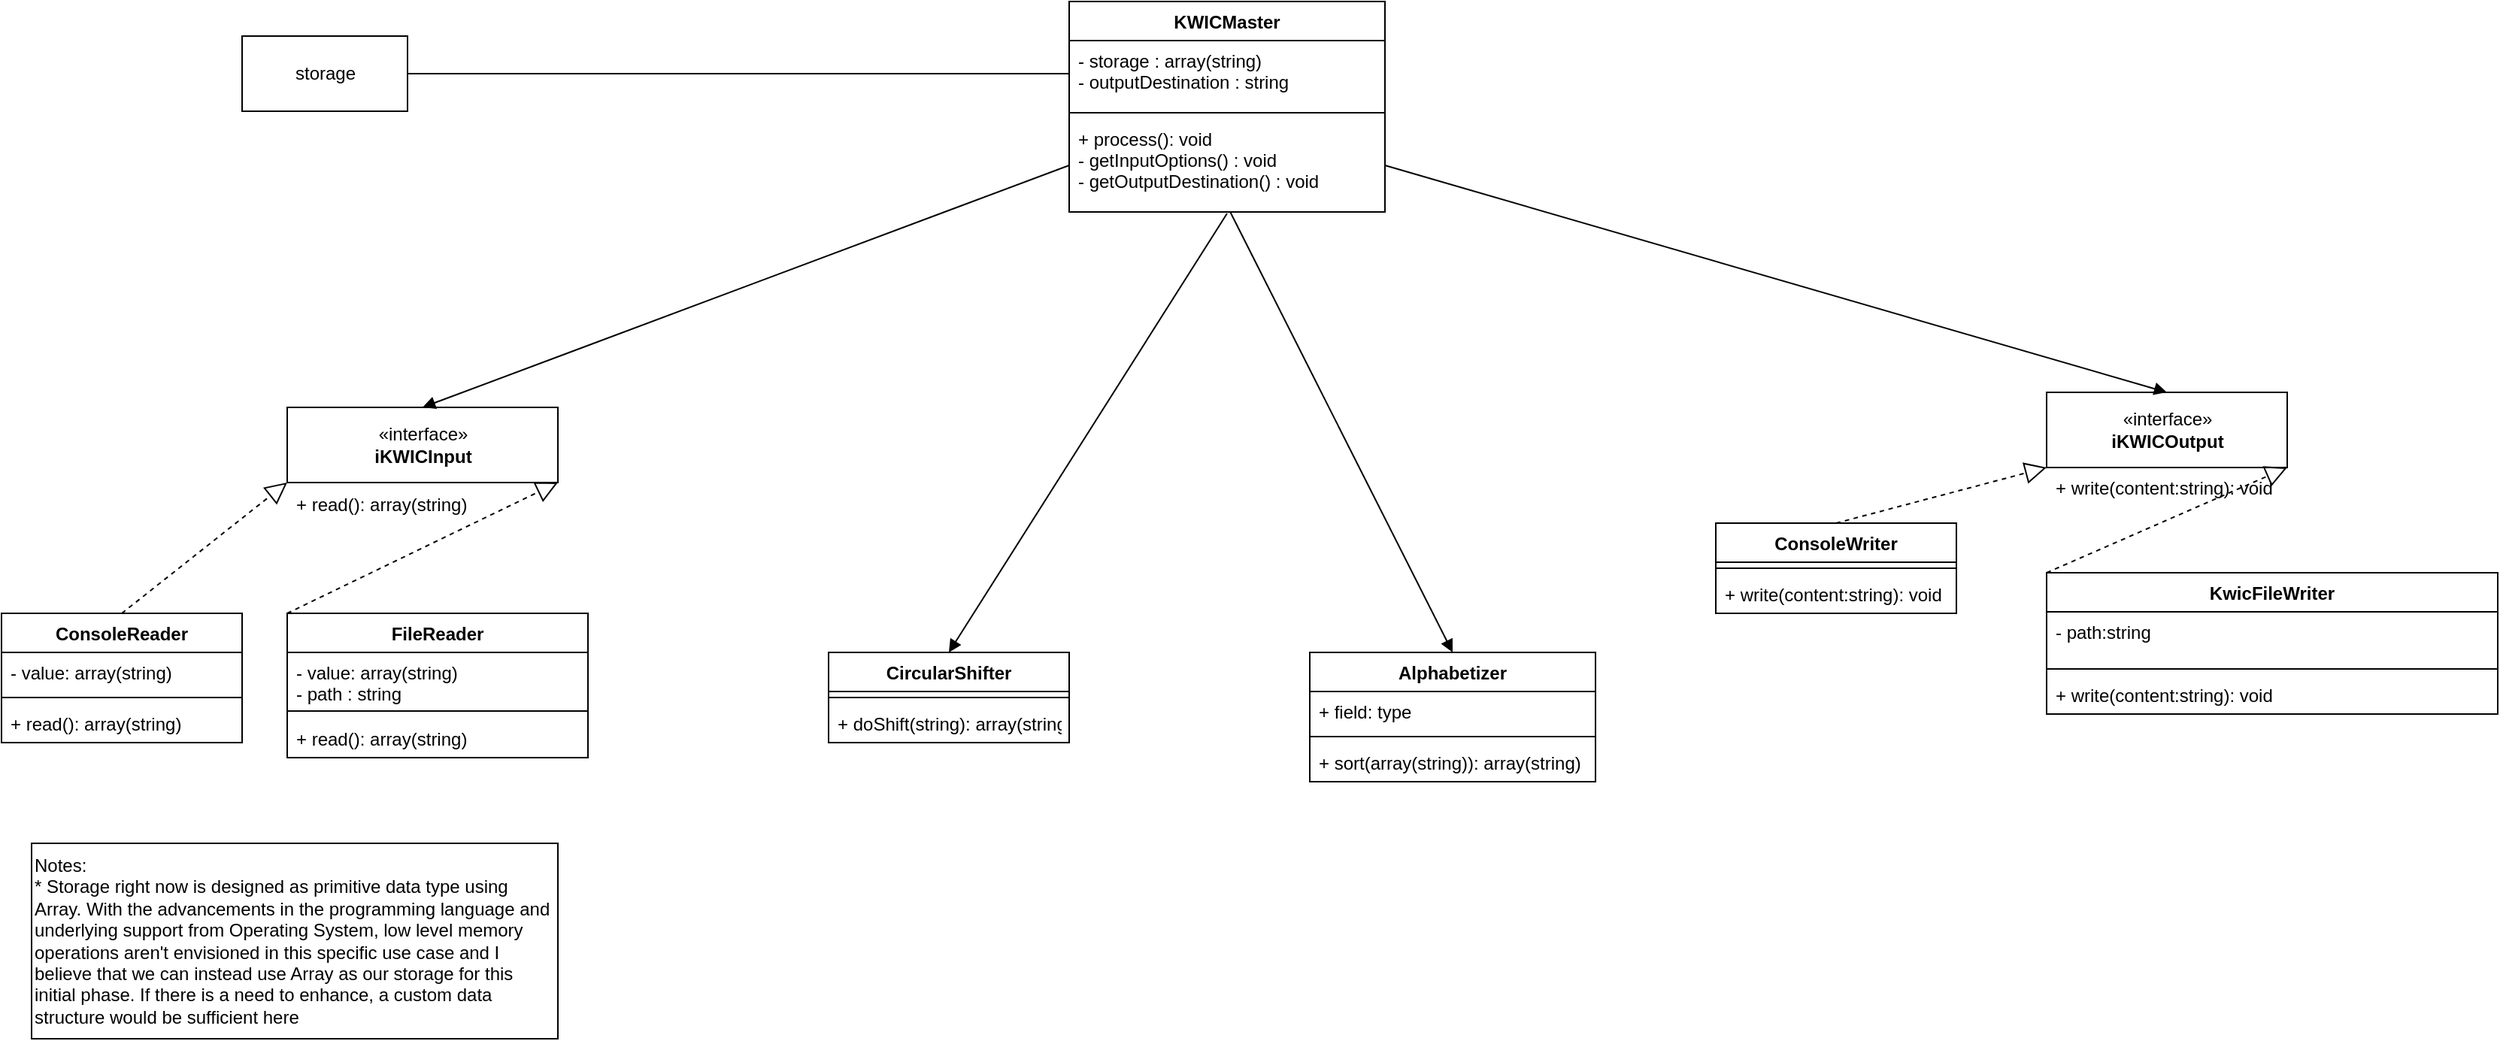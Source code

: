 <mxfile version="14.2.7" type="github">
  <diagram name="Page-1" id="929967ad-93f9-6ef4-fab6-5d389245f69c">
    <mxGraphModel dx="1409" dy="729" grid="1" gridSize="10" guides="1" tooltips="1" connect="1" arrows="1" fold="1" page="1" pageScale="1.5" pageWidth="1169" pageHeight="826" background="none" math="0" shadow="0">
      <root>
        <mxCell id="0" style=";html=1;" />
        <mxCell id="1" style=";html=1;" parent="0" />
        <mxCell id="phy_oIgyeEhYIAaXvfVB-1" value="KWICMaster" style="swimlane;fontStyle=1;align=center;verticalAlign=top;childLayout=stackLayout;horizontal=1;startSize=26;horizontalStack=0;resizeParent=1;resizeParentMax=0;resizeLast=0;collapsible=1;marginBottom=0;" parent="1" vertex="1">
          <mxGeometry x="770" y="170" width="210" height="140" as="geometry" />
        </mxCell>
        <mxCell id="phy_oIgyeEhYIAaXvfVB-2" value="- storage : array(string)&#xa;- outputDestination : string&#xa;" style="text;strokeColor=none;fillColor=none;align=left;verticalAlign=top;spacingLeft=4;spacingRight=4;overflow=hidden;rotatable=0;points=[[0,0.5],[1,0.5]];portConstraint=eastwest;" parent="phy_oIgyeEhYIAaXvfVB-1" vertex="1">
          <mxGeometry y="26" width="210" height="44" as="geometry" />
        </mxCell>
        <mxCell id="phy_oIgyeEhYIAaXvfVB-3" value="" style="line;strokeWidth=1;fillColor=none;align=left;verticalAlign=middle;spacingTop=-1;spacingLeft=3;spacingRight=3;rotatable=0;labelPosition=right;points=[];portConstraint=eastwest;" parent="phy_oIgyeEhYIAaXvfVB-1" vertex="1">
          <mxGeometry y="70" width="210" height="8" as="geometry" />
        </mxCell>
        <mxCell id="phy_oIgyeEhYIAaXvfVB-4" value="+ process(): void&#xa;- getInputOptions() : void&#xa;- getOutputDestination() : void" style="text;strokeColor=none;fillColor=none;align=left;verticalAlign=top;spacingLeft=4;spacingRight=4;overflow=hidden;rotatable=0;points=[[0,0.5],[1,0.5]];portConstraint=eastwest;" parent="phy_oIgyeEhYIAaXvfVB-1" vertex="1">
          <mxGeometry y="78" width="210" height="62" as="geometry" />
        </mxCell>
        <mxCell id="phy_oIgyeEhYIAaXvfVB-5" value="ConsoleReader" style="swimlane;fontStyle=1;align=center;verticalAlign=top;childLayout=stackLayout;horizontal=1;startSize=26;horizontalStack=0;resizeParent=1;resizeParentMax=0;resizeLast=0;collapsible=1;marginBottom=0;" parent="1" vertex="1">
          <mxGeometry x="60" y="577" width="160" height="86" as="geometry" />
        </mxCell>
        <mxCell id="phy_oIgyeEhYIAaXvfVB-6" value="- value: array(string)" style="text;strokeColor=none;fillColor=none;align=left;verticalAlign=top;spacingLeft=4;spacingRight=4;overflow=hidden;rotatable=0;points=[[0,0.5],[1,0.5]];portConstraint=eastwest;" parent="phy_oIgyeEhYIAaXvfVB-5" vertex="1">
          <mxGeometry y="26" width="160" height="26" as="geometry" />
        </mxCell>
        <mxCell id="phy_oIgyeEhYIAaXvfVB-7" value="" style="line;strokeWidth=1;fillColor=none;align=left;verticalAlign=middle;spacingTop=-1;spacingLeft=3;spacingRight=3;rotatable=0;labelPosition=right;points=[];portConstraint=eastwest;" parent="phy_oIgyeEhYIAaXvfVB-5" vertex="1">
          <mxGeometry y="52" width="160" height="8" as="geometry" />
        </mxCell>
        <mxCell id="phy_oIgyeEhYIAaXvfVB-8" value="+ read(): array(string)" style="text;strokeColor=none;fillColor=none;align=left;verticalAlign=top;spacingLeft=4;spacingRight=4;overflow=hidden;rotatable=0;points=[[0,0.5],[1,0.5]];portConstraint=eastwest;" parent="phy_oIgyeEhYIAaXvfVB-5" vertex="1">
          <mxGeometry y="60" width="160" height="26" as="geometry" />
        </mxCell>
        <mxCell id="phy_oIgyeEhYIAaXvfVB-9" value="«interface»&lt;br&gt;&lt;b&gt;iKWICInput&lt;/b&gt;" style="html=1;" parent="1" vertex="1">
          <mxGeometry x="250" y="440" width="180" height="50" as="geometry" />
        </mxCell>
        <mxCell id="phy_oIgyeEhYIAaXvfVB-10" value="«interface»&lt;br&gt;&lt;b&gt;iKWICOutput&lt;/b&gt;" style="html=1;" parent="1" vertex="1">
          <mxGeometry x="1420" y="430" width="160" height="50" as="geometry" />
        </mxCell>
        <mxCell id="phy_oIgyeEhYIAaXvfVB-11" value="FileReader" style="swimlane;fontStyle=1;align=center;verticalAlign=top;childLayout=stackLayout;horizontal=1;startSize=26;horizontalStack=0;resizeParent=1;resizeParentMax=0;resizeLast=0;collapsible=1;marginBottom=0;" parent="1" vertex="1">
          <mxGeometry x="250" y="577" width="200" height="96" as="geometry" />
        </mxCell>
        <mxCell id="phy_oIgyeEhYIAaXvfVB-12" value="- value: array(string)&#xa;- path : string" style="text;strokeColor=none;fillColor=none;align=left;verticalAlign=top;spacingLeft=4;spacingRight=4;overflow=hidden;rotatable=0;points=[[0,0.5],[1,0.5]];portConstraint=eastwest;" parent="phy_oIgyeEhYIAaXvfVB-11" vertex="1">
          <mxGeometry y="26" width="200" height="34" as="geometry" />
        </mxCell>
        <mxCell id="phy_oIgyeEhYIAaXvfVB-13" value="" style="line;strokeWidth=1;fillColor=none;align=left;verticalAlign=middle;spacingTop=-1;spacingLeft=3;spacingRight=3;rotatable=0;labelPosition=right;points=[];portConstraint=eastwest;" parent="phy_oIgyeEhYIAaXvfVB-11" vertex="1">
          <mxGeometry y="60" width="200" height="10" as="geometry" />
        </mxCell>
        <mxCell id="phy_oIgyeEhYIAaXvfVB-14" value="+ read(): array(string)" style="text;strokeColor=none;fillColor=none;align=left;verticalAlign=top;spacingLeft=4;spacingRight=4;overflow=hidden;rotatable=0;points=[[0,0.5],[1,0.5]];portConstraint=eastwest;" parent="phy_oIgyeEhYIAaXvfVB-11" vertex="1">
          <mxGeometry y="70" width="200" height="26" as="geometry" />
        </mxCell>
        <mxCell id="phy_oIgyeEhYIAaXvfVB-15" value="ConsoleWriter" style="swimlane;fontStyle=1;align=center;verticalAlign=top;childLayout=stackLayout;horizontal=1;startSize=26;horizontalStack=0;resizeParent=1;resizeParentMax=0;resizeLast=0;collapsible=1;marginBottom=0;" parent="1" vertex="1">
          <mxGeometry x="1200" y="517" width="160" height="60" as="geometry" />
        </mxCell>
        <mxCell id="phy_oIgyeEhYIAaXvfVB-17" value="" style="line;strokeWidth=1;fillColor=none;align=left;verticalAlign=middle;spacingTop=-1;spacingLeft=3;spacingRight=3;rotatable=0;labelPosition=right;points=[];portConstraint=eastwest;" parent="phy_oIgyeEhYIAaXvfVB-15" vertex="1">
          <mxGeometry y="26" width="160" height="8" as="geometry" />
        </mxCell>
        <mxCell id="phy_oIgyeEhYIAaXvfVB-18" value="+ write(content:string): void" style="text;strokeColor=none;fillColor=none;align=left;verticalAlign=top;spacingLeft=4;spacingRight=4;overflow=hidden;rotatable=0;points=[[0,0.5],[1,0.5]];portConstraint=eastwest;" parent="phy_oIgyeEhYIAaXvfVB-15" vertex="1">
          <mxGeometry y="34" width="160" height="26" as="geometry" />
        </mxCell>
        <mxCell id="phy_oIgyeEhYIAaXvfVB-19" value="KwicFileWriter" style="swimlane;fontStyle=1;align=center;verticalAlign=top;childLayout=stackLayout;horizontal=1;startSize=26;horizontalStack=0;resizeParent=1;resizeParentMax=0;resizeLast=0;collapsible=1;marginBottom=0;" parent="1" vertex="1">
          <mxGeometry x="1420" y="550" width="300" height="94" as="geometry" />
        </mxCell>
        <mxCell id="phy_oIgyeEhYIAaXvfVB-20" value="- path:string" style="text;strokeColor=none;fillColor=none;align=left;verticalAlign=top;spacingLeft=4;spacingRight=4;overflow=hidden;rotatable=0;points=[[0,0.5],[1,0.5]];portConstraint=eastwest;" parent="phy_oIgyeEhYIAaXvfVB-19" vertex="1">
          <mxGeometry y="26" width="300" height="34" as="geometry" />
        </mxCell>
        <mxCell id="phy_oIgyeEhYIAaXvfVB-21" value="" style="line;strokeWidth=1;fillColor=none;align=left;verticalAlign=middle;spacingTop=-1;spacingLeft=3;spacingRight=3;rotatable=0;labelPosition=right;points=[];portConstraint=eastwest;" parent="phy_oIgyeEhYIAaXvfVB-19" vertex="1">
          <mxGeometry y="60" width="300" height="8" as="geometry" />
        </mxCell>
        <mxCell id="phy_oIgyeEhYIAaXvfVB-22" value="+ write(content:string): void" style="text;strokeColor=none;fillColor=none;align=left;verticalAlign=top;spacingLeft=4;spacingRight=4;overflow=hidden;rotatable=0;points=[[0,0.5],[1,0.5]];portConstraint=eastwest;" parent="phy_oIgyeEhYIAaXvfVB-19" vertex="1">
          <mxGeometry y="68" width="300" height="26" as="geometry" />
        </mxCell>
        <mxCell id="phy_oIgyeEhYIAaXvfVB-32" value="" style="endArrow=block;dashed=1;endFill=0;endSize=12;html=1;exitX=0.5;exitY=0;exitDx=0;exitDy=0;entryX=0;entryY=1;entryDx=0;entryDy=0;" parent="1" source="phy_oIgyeEhYIAaXvfVB-5" target="phy_oIgyeEhYIAaXvfVB-9" edge="1">
          <mxGeometry width="160" relative="1" as="geometry">
            <mxPoint x="500" y="520" as="sourcePoint" />
            <mxPoint x="660" y="520" as="targetPoint" />
          </mxGeometry>
        </mxCell>
        <mxCell id="phy_oIgyeEhYIAaXvfVB-33" value="" style="endArrow=block;dashed=1;endFill=0;endSize=12;html=1;exitX=0;exitY=0;exitDx=0;exitDy=0;entryX=1;entryY=1;entryDx=0;entryDy=0;" parent="1" source="phy_oIgyeEhYIAaXvfVB-11" target="phy_oIgyeEhYIAaXvfVB-9" edge="1">
          <mxGeometry width="160" relative="1" as="geometry">
            <mxPoint x="150" y="587" as="sourcePoint" />
            <mxPoint x="260" y="500" as="targetPoint" />
          </mxGeometry>
        </mxCell>
        <mxCell id="phy_oIgyeEhYIAaXvfVB-34" value="" style="endArrow=block;dashed=1;endFill=0;endSize=12;html=1;exitX=0.5;exitY=0;exitDx=0;exitDy=0;entryX=0;entryY=1;entryDx=0;entryDy=0;" parent="1" source="phy_oIgyeEhYIAaXvfVB-15" target="phy_oIgyeEhYIAaXvfVB-10" edge="1">
          <mxGeometry width="160" relative="1" as="geometry">
            <mxPoint x="1310" y="557" as="sourcePoint" />
            <mxPoint x="1420" y="470" as="targetPoint" />
          </mxGeometry>
        </mxCell>
        <mxCell id="phy_oIgyeEhYIAaXvfVB-35" value="" style="endArrow=block;dashed=1;endFill=0;endSize=12;html=1;exitX=0;exitY=0;exitDx=0;exitDy=0;entryX=1;entryY=1;entryDx=0;entryDy=0;" parent="1" source="phy_oIgyeEhYIAaXvfVB-19" target="phy_oIgyeEhYIAaXvfVB-10" edge="1">
          <mxGeometry width="160" relative="1" as="geometry">
            <mxPoint x="1360" y="577" as="sourcePoint" />
            <mxPoint x="1430" y="490" as="targetPoint" />
          </mxGeometry>
        </mxCell>
        <mxCell id="phy_oIgyeEhYIAaXvfVB-40" value="" style="html=1;verticalAlign=bottom;endArrow=block;exitX=0;exitY=0.5;exitDx=0;exitDy=0;entryX=0.5;entryY=0;entryDx=0;entryDy=0;" parent="1" source="phy_oIgyeEhYIAaXvfVB-4" target="phy_oIgyeEhYIAaXvfVB-9" edge="1">
          <mxGeometry width="80" relative="1" as="geometry">
            <mxPoint x="460" y="360" as="sourcePoint" />
            <mxPoint x="540" y="360" as="targetPoint" />
          </mxGeometry>
        </mxCell>
        <mxCell id="phy_oIgyeEhYIAaXvfVB-41" value="" style="html=1;verticalAlign=bottom;endArrow=block;exitX=1;exitY=0.5;exitDx=0;exitDy=0;entryX=0.5;entryY=0;entryDx=0;entryDy=0;" parent="1" source="phy_oIgyeEhYIAaXvfVB-4" target="phy_oIgyeEhYIAaXvfVB-10" edge="1">
          <mxGeometry width="80" relative="1" as="geometry">
            <mxPoint x="780" y="289" as="sourcePoint" />
            <mxPoint x="315" y="450" as="targetPoint" />
          </mxGeometry>
        </mxCell>
        <mxCell id="phy_oIgyeEhYIAaXvfVB-42" value="CircularShifter" style="swimlane;fontStyle=1;align=center;verticalAlign=top;childLayout=stackLayout;horizontal=1;startSize=26;horizontalStack=0;resizeParent=1;resizeParentMax=0;resizeLast=0;collapsible=1;marginBottom=0;" parent="1" vertex="1">
          <mxGeometry x="610" y="603" width="160" height="60" as="geometry" />
        </mxCell>
        <mxCell id="phy_oIgyeEhYIAaXvfVB-44" value="" style="line;strokeWidth=1;fillColor=none;align=left;verticalAlign=middle;spacingTop=-1;spacingLeft=3;spacingRight=3;rotatable=0;labelPosition=right;points=[];portConstraint=eastwest;" parent="phy_oIgyeEhYIAaXvfVB-42" vertex="1">
          <mxGeometry y="26" width="160" height="8" as="geometry" />
        </mxCell>
        <mxCell id="phy_oIgyeEhYIAaXvfVB-45" value="+ doShift(string): array(string)" style="text;strokeColor=none;fillColor=none;align=left;verticalAlign=top;spacingLeft=4;spacingRight=4;overflow=hidden;rotatable=0;points=[[0,0.5],[1,0.5]];portConstraint=eastwest;" parent="phy_oIgyeEhYIAaXvfVB-42" vertex="1">
          <mxGeometry y="34" width="160" height="26" as="geometry" />
        </mxCell>
        <mxCell id="phy_oIgyeEhYIAaXvfVB-46" value="Alphabetizer" style="swimlane;fontStyle=1;align=center;verticalAlign=top;childLayout=stackLayout;horizontal=1;startSize=26;horizontalStack=0;resizeParent=1;resizeParentMax=0;resizeLast=0;collapsible=1;marginBottom=0;" parent="1" vertex="1">
          <mxGeometry x="930" y="603" width="190" height="86" as="geometry" />
        </mxCell>
        <mxCell id="phy_oIgyeEhYIAaXvfVB-47" value="+ field: type" style="text;strokeColor=none;fillColor=none;align=left;verticalAlign=top;spacingLeft=4;spacingRight=4;overflow=hidden;rotatable=0;points=[[0,0.5],[1,0.5]];portConstraint=eastwest;" parent="phy_oIgyeEhYIAaXvfVB-46" vertex="1">
          <mxGeometry y="26" width="190" height="26" as="geometry" />
        </mxCell>
        <mxCell id="phy_oIgyeEhYIAaXvfVB-48" value="" style="line;strokeWidth=1;fillColor=none;align=left;verticalAlign=middle;spacingTop=-1;spacingLeft=3;spacingRight=3;rotatable=0;labelPosition=right;points=[];portConstraint=eastwest;" parent="phy_oIgyeEhYIAaXvfVB-46" vertex="1">
          <mxGeometry y="52" width="190" height="8" as="geometry" />
        </mxCell>
        <mxCell id="phy_oIgyeEhYIAaXvfVB-49" value="+ sort(array(string)): array(string)" style="text;strokeColor=none;fillColor=none;align=left;verticalAlign=top;spacingLeft=4;spacingRight=4;overflow=hidden;rotatable=0;points=[[0,0.5],[1,0.5]];portConstraint=eastwest;" parent="phy_oIgyeEhYIAaXvfVB-46" vertex="1">
          <mxGeometry y="60" width="190" height="26" as="geometry" />
        </mxCell>
        <mxCell id="phy_oIgyeEhYIAaXvfVB-50" value="" style="html=1;verticalAlign=bottom;endArrow=block;exitX=0.5;exitY=1.016;exitDx=0;exitDy=0;entryX=0.5;entryY=0;entryDx=0;entryDy=0;exitPerimeter=0;" parent="1" source="phy_oIgyeEhYIAaXvfVB-4" target="phy_oIgyeEhYIAaXvfVB-42" edge="1">
          <mxGeometry width="80" relative="1" as="geometry">
            <mxPoint x="877" y="310" as="sourcePoint" />
            <mxPoint x="412" y="471" as="targetPoint" />
          </mxGeometry>
        </mxCell>
        <mxCell id="phy_oIgyeEhYIAaXvfVB-51" value="" style="html=1;verticalAlign=bottom;endArrow=block;exitX=0.51;exitY=1;exitDx=0;exitDy=0;entryX=0.5;entryY=0;entryDx=0;entryDy=0;exitPerimeter=0;" parent="1" source="phy_oIgyeEhYIAaXvfVB-4" target="phy_oIgyeEhYIAaXvfVB-46" edge="1">
          <mxGeometry width="80" relative="1" as="geometry">
            <mxPoint x="885" y="320.992" as="sourcePoint" />
            <mxPoint x="700" y="613" as="targetPoint" />
          </mxGeometry>
        </mxCell>
        <mxCell id="phy_oIgyeEhYIAaXvfVB-52" value="storage" style="html=1;" parent="1" vertex="1">
          <mxGeometry x="220" y="193" width="110" height="50" as="geometry" />
        </mxCell>
        <mxCell id="phy_oIgyeEhYIAaXvfVB-53" value="" style="endArrow=none;html=1;edgeStyle=orthogonalEdgeStyle;entryX=0;entryY=0.5;entryDx=0;entryDy=0;exitX=1;exitY=0.5;exitDx=0;exitDy=0;" parent="1" source="phy_oIgyeEhYIAaXvfVB-52" target="phy_oIgyeEhYIAaXvfVB-2" edge="1">
          <mxGeometry relative="1" as="geometry">
            <mxPoint x="340" y="220" as="sourcePoint" />
            <mxPoint x="500" y="220" as="targetPoint" />
          </mxGeometry>
        </mxCell>
        <mxCell id="3jCtUMYixhxMc4JCGIBf-1" value="Notes:&amp;nbsp;&lt;br&gt;* Storage right now is designed as primitive data type using Array. With the advancements in the programming language and underlying support from Operating System, low level memory operations aren&#39;t envisioned in this specific use case and I believe that we can instead use Array as our storage for this initial phase. If there is a need to enhance, a custom data structure would be sufficient here&amp;nbsp;" style="rounded=0;whiteSpace=wrap;html=1;align=left;" vertex="1" parent="1">
          <mxGeometry x="80" y="730" width="350" height="130" as="geometry" />
        </mxCell>
        <mxCell id="3jCtUMYixhxMc4JCGIBf-9" value="+ read(): array(string)" style="text;strokeColor=none;fillColor=none;align=left;verticalAlign=top;spacingLeft=4;spacingRight=4;overflow=hidden;rotatable=0;points=[[0,0.5],[1,0.5]];portConstraint=eastwest;" vertex="1" parent="1">
          <mxGeometry x="250" y="491" width="180" height="29" as="geometry" />
        </mxCell>
        <mxCell id="3jCtUMYixhxMc4JCGIBf-10" value="+ write(content:string): void" style="text;strokeColor=none;fillColor=none;align=left;verticalAlign=top;spacingLeft=4;spacingRight=4;overflow=hidden;rotatable=0;points=[[0,0.5],[1,0.5]];portConstraint=eastwest;" vertex="1" parent="1">
          <mxGeometry x="1420" y="480" width="180" height="29" as="geometry" />
        </mxCell>
      </root>
    </mxGraphModel>
  </diagram>
</mxfile>
